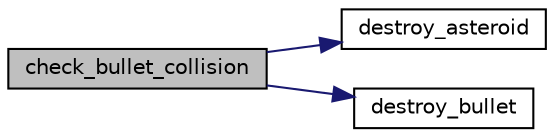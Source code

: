 digraph "check_bullet_collision"
{
 // LATEX_PDF_SIZE
  edge [fontname="Helvetica",fontsize="10",labelfontname="Helvetica",labelfontsize="10"];
  node [fontname="Helvetica",fontsize="10",shape=record];
  rankdir="LR";
  Node1 [label="check_bullet_collision",height=0.2,width=0.4,color="black", fillcolor="grey75", style="filled", fontcolor="black",tooltip="Checks if the bullet collides with a asteroid."];
  Node1 -> Node2 [color="midnightblue",fontsize="10",style="solid",fontname="Helvetica"];
  Node2 [label="destroy_asteroid",height=0.2,width=0.4,color="black", fillcolor="white", style="filled",URL="$asteroid_8c.html#a6be86d5630fa1cf9a2a682a5e351a5b2",tooltip="Destroys the asteroid."];
  Node1 -> Node3 [color="midnightblue",fontsize="10",style="solid",fontname="Helvetica"];
  Node3 [label="destroy_bullet",height=0.2,width=0.4,color="black", fillcolor="white", style="filled",URL="$group__bullet.html#ga45449723feed27f8b5f902bcba3b6465",tooltip="Destroys the bullet."];
}
